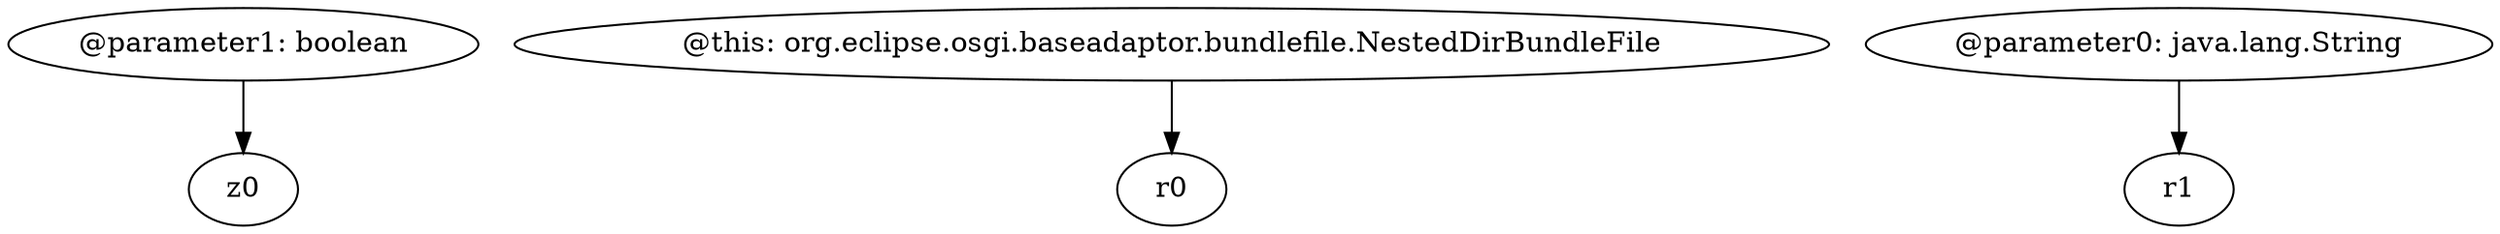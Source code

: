 digraph g {
0[label="@parameter1: boolean"]
1[label="z0"]
0->1[label=""]
2[label="@this: org.eclipse.osgi.baseadaptor.bundlefile.NestedDirBundleFile"]
3[label="r0"]
2->3[label=""]
4[label="@parameter0: java.lang.String"]
5[label="r1"]
4->5[label=""]
}
